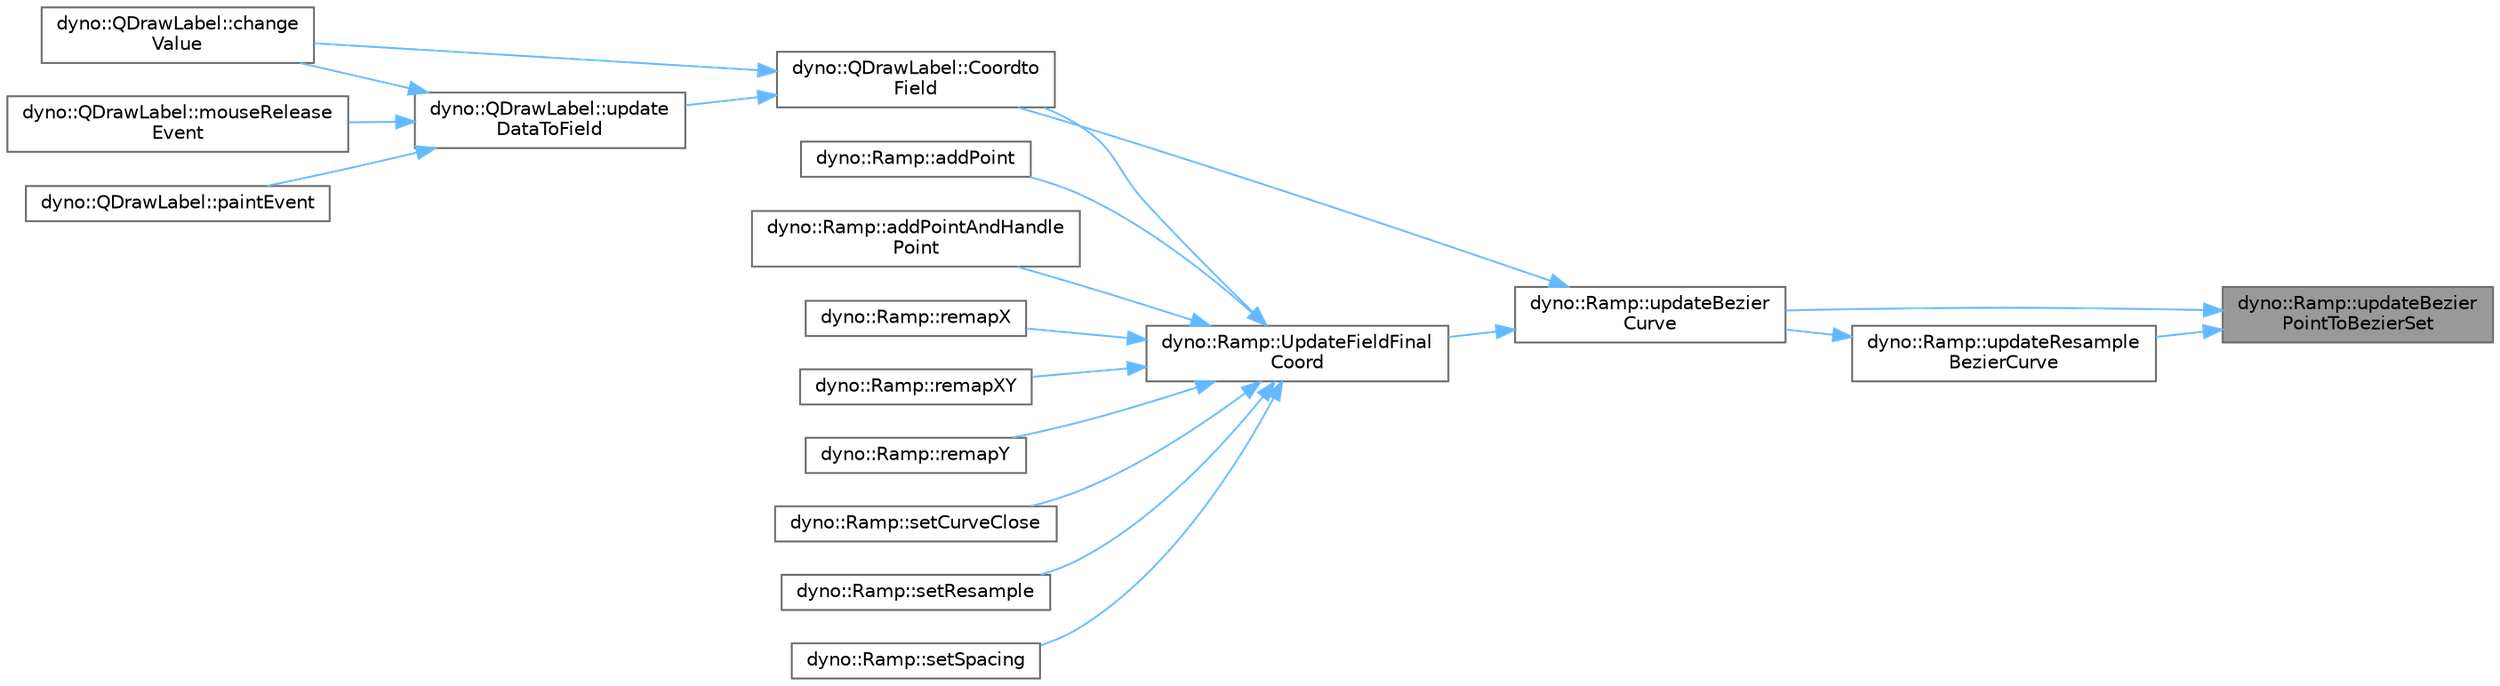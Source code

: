 digraph "dyno::Ramp::updateBezierPointToBezierSet"
{
 // LATEX_PDF_SIZE
  bgcolor="transparent";
  edge [fontname=Helvetica,fontsize=10,labelfontname=Helvetica,labelfontsize=10];
  node [fontname=Helvetica,fontsize=10,shape=box,height=0.2,width=0.4];
  rankdir="RL";
  Node1 [id="Node000001",label="dyno::Ramp::updateBezier\lPointToBezierSet",height=0.2,width=0.4,color="gray40", fillcolor="grey60", style="filled", fontcolor="black",tooltip=" "];
  Node1 -> Node2 [id="edge1_Node000001_Node000002",dir="back",color="steelblue1",style="solid",tooltip=" "];
  Node2 [id="Node000002",label="dyno::Ramp::updateBezier\lCurve",height=0.2,width=0.4,color="grey40", fillcolor="white", style="filled",URL="$classdyno_1_1_ramp.html#aa5d46c37a5bca89f59d3134bb99ea694",tooltip=" "];
  Node2 -> Node3 [id="edge2_Node000002_Node000003",dir="back",color="steelblue1",style="solid",tooltip=" "];
  Node3 [id="Node000003",label="dyno::QDrawLabel::Coordto\lField",height=0.2,width=0.4,color="grey40", fillcolor="white", style="filled",URL="$classdyno_1_1_q_draw_label.html#a8b27b248c44ee57fa194956dc3765449",tooltip=" "];
  Node3 -> Node4 [id="edge3_Node000003_Node000004",dir="back",color="steelblue1",style="solid",tooltip=" "];
  Node4 [id="Node000004",label="dyno::QDrawLabel::change\lValue",height=0.2,width=0.4,color="grey40", fillcolor="white", style="filled",URL="$classdyno_1_1_q_draw_label.html#a9be2a7cab68e5392d9845b82a92c05ee",tooltip=" "];
  Node3 -> Node5 [id="edge4_Node000003_Node000005",dir="back",color="steelblue1",style="solid",tooltip=" "];
  Node5 [id="Node000005",label="dyno::QDrawLabel::update\lDataToField",height=0.2,width=0.4,color="grey40", fillcolor="white", style="filled",URL="$classdyno_1_1_q_draw_label.html#adabb882507f0faa73bfaf0d4e026116e",tooltip=" "];
  Node5 -> Node4 [id="edge5_Node000005_Node000004",dir="back",color="steelblue1",style="solid",tooltip=" "];
  Node5 -> Node6 [id="edge6_Node000005_Node000006",dir="back",color="steelblue1",style="solid",tooltip=" "];
  Node6 [id="Node000006",label="dyno::QDrawLabel::mouseRelease\lEvent",height=0.2,width=0.4,color="grey40", fillcolor="white", style="filled",URL="$classdyno_1_1_q_draw_label.html#a49659861f4f62ef066de68df944ab31b",tooltip=" "];
  Node5 -> Node7 [id="edge7_Node000005_Node000007",dir="back",color="steelblue1",style="solid",tooltip=" "];
  Node7 [id="Node000007",label="dyno::QDrawLabel::paintEvent",height=0.2,width=0.4,color="grey40", fillcolor="white", style="filled",URL="$classdyno_1_1_q_draw_label.html#aa5e948de0da038ae81bd255cd317b893",tooltip=" "];
  Node2 -> Node8 [id="edge8_Node000002_Node000008",dir="back",color="steelblue1",style="solid",tooltip=" "];
  Node8 [id="Node000008",label="dyno::Ramp::UpdateFieldFinal\lCoord",height=0.2,width=0.4,color="grey40", fillcolor="white", style="filled",URL="$classdyno_1_1_ramp.html#a5b77c6dd3ab71d55034225a441da225d",tooltip=" "];
  Node8 -> Node9 [id="edge9_Node000008_Node000009",dir="back",color="steelblue1",style="solid",tooltip=" "];
  Node9 [id="Node000009",label="dyno::Ramp::addPoint",height=0.2,width=0.4,color="grey40", fillcolor="white", style="filled",URL="$classdyno_1_1_ramp.html#acce8948fe225e94b9721b7d4e552b433",tooltip=" "];
  Node8 -> Node10 [id="edge10_Node000008_Node000010",dir="back",color="steelblue1",style="solid",tooltip=" "];
  Node10 [id="Node000010",label="dyno::Ramp::addPointAndHandle\lPoint",height=0.2,width=0.4,color="grey40", fillcolor="white", style="filled",URL="$classdyno_1_1_ramp.html#acece1b60f5f124389881d216475672a1",tooltip=" "];
  Node8 -> Node3 [id="edge11_Node000008_Node000003",dir="back",color="steelblue1",style="solid",tooltip=" "];
  Node8 -> Node11 [id="edge12_Node000008_Node000011",dir="back",color="steelblue1",style="solid",tooltip=" "];
  Node11 [id="Node000011",label="dyno::Ramp::remapX",height=0.2,width=0.4,color="grey40", fillcolor="white", style="filled",URL="$classdyno_1_1_ramp.html#a50454f08b31f11f02c76f878124bb0c4",tooltip=" "];
  Node8 -> Node12 [id="edge13_Node000008_Node000012",dir="back",color="steelblue1",style="solid",tooltip=" "];
  Node12 [id="Node000012",label="dyno::Ramp::remapXY",height=0.2,width=0.4,color="grey40", fillcolor="white", style="filled",URL="$classdyno_1_1_ramp.html#a30be6e08b8fc13c303f9f366f0818c9c",tooltip=" "];
  Node8 -> Node13 [id="edge14_Node000008_Node000013",dir="back",color="steelblue1",style="solid",tooltip=" "];
  Node13 [id="Node000013",label="dyno::Ramp::remapY",height=0.2,width=0.4,color="grey40", fillcolor="white", style="filled",URL="$classdyno_1_1_ramp.html#a836a9829aefe6c7980dab1202bfecc8c",tooltip=" "];
  Node8 -> Node14 [id="edge15_Node000008_Node000014",dir="back",color="steelblue1",style="solid",tooltip=" "];
  Node14 [id="Node000014",label="dyno::Ramp::setCurveClose",height=0.2,width=0.4,color="grey40", fillcolor="white", style="filled",URL="$classdyno_1_1_ramp.html#ac1d0bf5162edafae61e32df8cea0f057",tooltip=" "];
  Node8 -> Node15 [id="edge16_Node000008_Node000015",dir="back",color="steelblue1",style="solid",tooltip=" "];
  Node15 [id="Node000015",label="dyno::Ramp::setResample",height=0.2,width=0.4,color="grey40", fillcolor="white", style="filled",URL="$classdyno_1_1_ramp.html#a667bdf4a5257571edc4d0fe2e0fd4f12",tooltip=" "];
  Node8 -> Node16 [id="edge17_Node000008_Node000016",dir="back",color="steelblue1",style="solid",tooltip=" "];
  Node16 [id="Node000016",label="dyno::Ramp::setSpacing",height=0.2,width=0.4,color="grey40", fillcolor="white", style="filled",URL="$classdyno_1_1_ramp.html#ad7372e6a420657ec7c7c3a10d4048924",tooltip=" "];
  Node1 -> Node17 [id="edge18_Node000001_Node000017",dir="back",color="steelblue1",style="solid",tooltip=" "];
  Node17 [id="Node000017",label="dyno::Ramp::updateResample\lBezierCurve",height=0.2,width=0.4,color="grey40", fillcolor="white", style="filled",URL="$classdyno_1_1_ramp.html#a557759f2a89a570ba847b512a854215d",tooltip=" "];
  Node17 -> Node2 [id="edge19_Node000017_Node000002",dir="back",color="steelblue1",style="solid",tooltip=" "];
}
